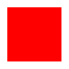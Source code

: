 digraph G {
  node [shape=circle,width=0.35,height=0.35,fixedsize=true,
    fontname="Palatino",fontsize=15];
  edge [arrowhead="vee",arrowsize=.5];
  s00 [label="",shape=box,color=red, style=filled, fillcolor=red];
}
